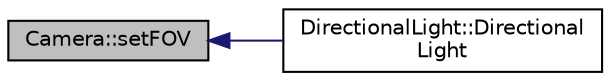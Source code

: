 digraph "Camera::setFOV"
{
  edge [fontname="Helvetica",fontsize="10",labelfontname="Helvetica",labelfontsize="10"];
  node [fontname="Helvetica",fontsize="10",shape=record];
  rankdir="LR";
  Node1 [label="Camera::setFOV",height=0.2,width=0.4,color="black", fillcolor="grey75", style="filled" fontcolor="black"];
  Node1 -> Node2 [dir="back",color="midnightblue",fontsize="10",style="solid",fontname="Helvetica"];
  Node2 [label="DirectionalLight::Directional\lLight",height=0.2,width=0.4,color="black", fillcolor="white", style="filled",URL="$class_directional_light.html#ad2f86edb8f69f4974b1645060d500e87",tooltip="Pass these values to the Light constructor. "];
}
